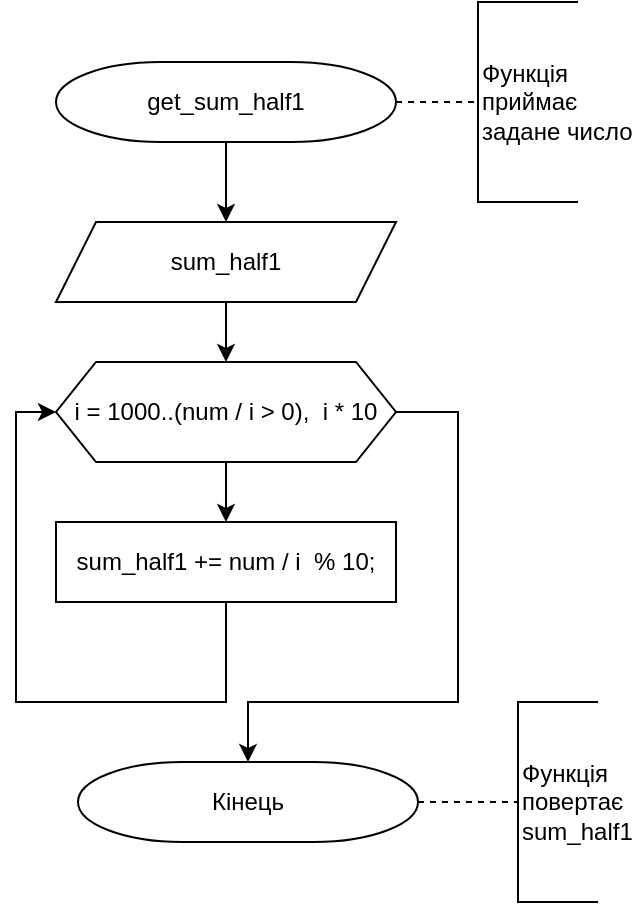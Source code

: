 <mxfile version="13.10.4" type="github">
  <diagram id="c_mNzXFygeJ-nYomHA_w" name="Page-1">
    <mxGraphModel dx="868" dy="492" grid="1" gridSize="10" guides="1" tooltips="1" connect="1" arrows="1" fold="1" page="1" pageScale="1" pageWidth="827" pageHeight="1169" math="0" shadow="0">
      <root>
        <mxCell id="0" />
        <mxCell id="1" parent="0" />
        <mxCell id="wda3K9SEMy78l61vOblK-13" style="edgeStyle=orthogonalEdgeStyle;rounded=0;orthogonalLoop=1;jettySize=auto;html=1;exitX=0.5;exitY=1;exitDx=0;exitDy=0;exitPerimeter=0;entryX=0.5;entryY=0;entryDx=0;entryDy=0;" edge="1" parent="1" source="wda3K9SEMy78l61vOblK-1" target="wda3K9SEMy78l61vOblK-4">
          <mxGeometry relative="1" as="geometry" />
        </mxCell>
        <mxCell id="wda3K9SEMy78l61vOblK-17" style="edgeStyle=orthogonalEdgeStyle;rounded=0;orthogonalLoop=1;jettySize=auto;html=1;exitX=1;exitY=0.5;exitDx=0;exitDy=0;exitPerimeter=0;entryX=0;entryY=0.5;entryDx=0;entryDy=0;entryPerimeter=0;dashed=1;endArrow=none;endFill=0;" edge="1" parent="1" source="wda3K9SEMy78l61vOblK-1" target="wda3K9SEMy78l61vOblK-16">
          <mxGeometry relative="1" as="geometry" />
        </mxCell>
        <mxCell id="wda3K9SEMy78l61vOblK-1" value="get_sum_half1" style="strokeWidth=1;html=1;shape=mxgraph.flowchart.terminator;whiteSpace=wrap;" vertex="1" parent="1">
          <mxGeometry x="329" y="40" width="170" height="40" as="geometry" />
        </mxCell>
        <mxCell id="wda3K9SEMy78l61vOblK-10" style="edgeStyle=orthogonalEdgeStyle;rounded=0;orthogonalLoop=1;jettySize=auto;html=1;exitX=1;exitY=0.5;exitDx=0;exitDy=0;entryX=0.5;entryY=0;entryDx=0;entryDy=0;entryPerimeter=0;" edge="1" parent="1" source="wda3K9SEMy78l61vOblK-3" target="wda3K9SEMy78l61vOblK-9">
          <mxGeometry relative="1" as="geometry">
            <mxPoint x="430" y="370" as="targetPoint" />
            <Array as="points">
              <mxPoint x="530" y="215" />
              <mxPoint x="530" y="360" />
              <mxPoint x="425" y="360" />
            </Array>
          </mxGeometry>
        </mxCell>
        <mxCell id="wda3K9SEMy78l61vOblK-11" style="edgeStyle=orthogonalEdgeStyle;rounded=0;orthogonalLoop=1;jettySize=auto;html=1;exitX=0.5;exitY=1;exitDx=0;exitDy=0;entryX=0.5;entryY=0;entryDx=0;entryDy=0;" edge="1" parent="1" source="wda3K9SEMy78l61vOblK-3" target="wda3K9SEMy78l61vOblK-5">
          <mxGeometry relative="1" as="geometry" />
        </mxCell>
        <mxCell id="wda3K9SEMy78l61vOblK-3" value="i = 1000..(num / i &amp;gt; 0),&amp;nbsp; i * 10" style="shape=hexagon;perimeter=hexagonPerimeter2;whiteSpace=wrap;html=1;fixedSize=1;strokeWidth=1;" vertex="1" parent="1">
          <mxGeometry x="329" y="190" width="170" height="50" as="geometry" />
        </mxCell>
        <mxCell id="wda3K9SEMy78l61vOblK-12" style="edgeStyle=orthogonalEdgeStyle;rounded=0;orthogonalLoop=1;jettySize=auto;html=1;exitX=0.5;exitY=1;exitDx=0;exitDy=0;entryX=0.5;entryY=0;entryDx=0;entryDy=0;" edge="1" parent="1" source="wda3K9SEMy78l61vOblK-4" target="wda3K9SEMy78l61vOblK-3">
          <mxGeometry relative="1" as="geometry" />
        </mxCell>
        <mxCell id="wda3K9SEMy78l61vOblK-4" value="sum_half1" style="shape=parallelogram;perimeter=parallelogramPerimeter;whiteSpace=wrap;html=1;fixedSize=1;strokeWidth=1;" vertex="1" parent="1">
          <mxGeometry x="329" y="120" width="170" height="40" as="geometry" />
        </mxCell>
        <mxCell id="wda3K9SEMy78l61vOblK-7" style="edgeStyle=orthogonalEdgeStyle;rounded=0;orthogonalLoop=1;jettySize=auto;html=1;entryX=0;entryY=0.5;entryDx=0;entryDy=0;" edge="1" parent="1" source="wda3K9SEMy78l61vOblK-5" target="wda3K9SEMy78l61vOblK-3">
          <mxGeometry relative="1" as="geometry">
            <Array as="points">
              <mxPoint x="414" y="360" />
              <mxPoint x="309" y="360" />
              <mxPoint x="309" y="215" />
            </Array>
          </mxGeometry>
        </mxCell>
        <mxCell id="wda3K9SEMy78l61vOblK-5" value="sum_half1 += num / i&amp;nbsp; % 10;" style="rounded=0;whiteSpace=wrap;html=1;strokeWidth=1;" vertex="1" parent="1">
          <mxGeometry x="329" y="270" width="170" height="40" as="geometry" />
        </mxCell>
        <mxCell id="wda3K9SEMy78l61vOblK-15" style="edgeStyle=orthogonalEdgeStyle;rounded=0;orthogonalLoop=1;jettySize=auto;html=1;entryX=0;entryY=0.5;entryDx=0;entryDy=0;entryPerimeter=0;dashed=1;endArrow=none;endFill=0;" edge="1" parent="1" source="wda3K9SEMy78l61vOblK-9" target="wda3K9SEMy78l61vOblK-14">
          <mxGeometry relative="1" as="geometry" />
        </mxCell>
        <mxCell id="wda3K9SEMy78l61vOblK-9" value="Кінець" style="strokeWidth=1;html=1;shape=mxgraph.flowchart.terminator;whiteSpace=wrap;" vertex="1" parent="1">
          <mxGeometry x="340" y="390" width="170" height="40" as="geometry" />
        </mxCell>
        <mxCell id="wda3K9SEMy78l61vOblK-14" value="&lt;div&gt;Функція &lt;br&gt;&lt;/div&gt;&lt;div&gt;повертає &lt;br&gt;&lt;/div&gt;&lt;div&gt;sum_half1&lt;/div&gt;" style="strokeWidth=1;html=1;shape=mxgraph.flowchart.annotation_1;align=left;pointerEvents=1;" vertex="1" parent="1">
          <mxGeometry x="560" y="360" width="40" height="100" as="geometry" />
        </mxCell>
        <mxCell id="wda3K9SEMy78l61vOblK-16" value="&lt;div&gt;Функція&lt;/div&gt;&lt;div&gt; приймає&lt;/div&gt;&lt;div&gt; задане число&lt;/div&gt;" style="strokeWidth=1;html=1;shape=mxgraph.flowchart.annotation_1;align=left;pointerEvents=1;" vertex="1" parent="1">
          <mxGeometry x="540" y="10" width="50" height="100" as="geometry" />
        </mxCell>
      </root>
    </mxGraphModel>
  </diagram>
</mxfile>
